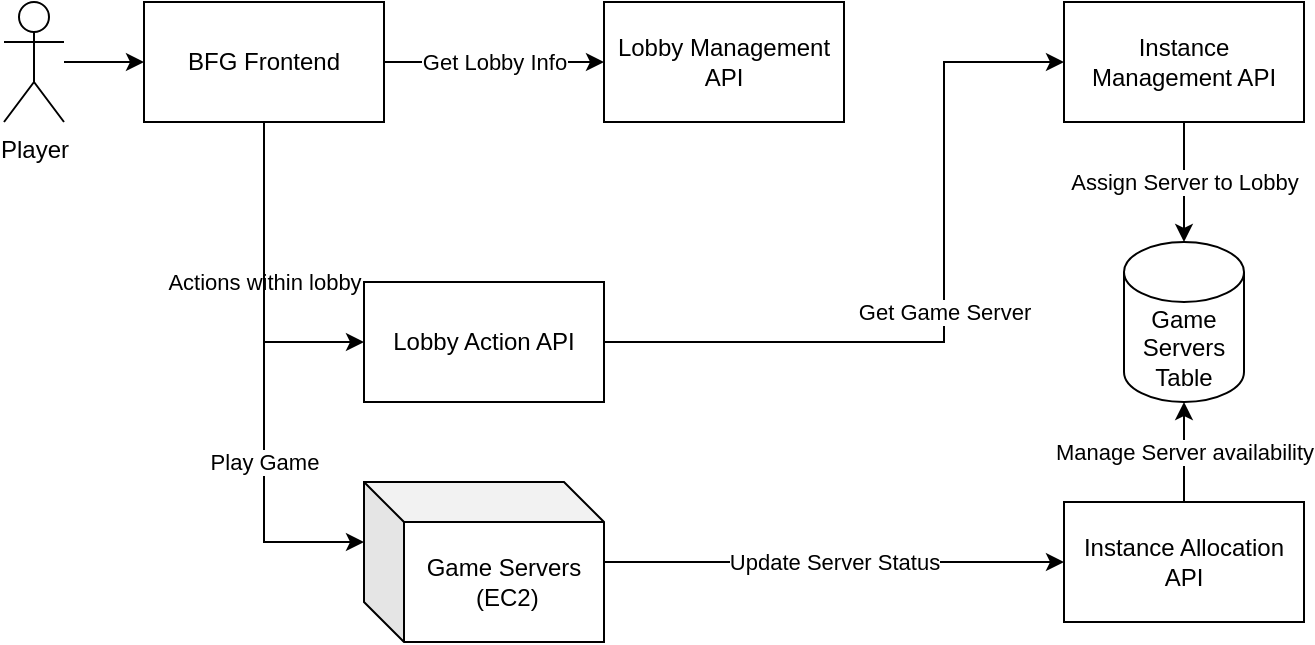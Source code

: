 <mxfile version="23.1.1" type="device">
  <diagram name="Page-1" id="kqTo7AYF7OkdLRpXlm0H">
    <mxGraphModel dx="794" dy="466" grid="1" gridSize="10" guides="1" tooltips="1" connect="1" arrows="1" fold="1" page="1" pageScale="1" pageWidth="850" pageHeight="1100" math="0" shadow="0">
      <root>
        <mxCell id="0" />
        <mxCell id="1" parent="0" />
        <mxCell id="nVO2MokBtu_pbqRF70A4-1" value="&lt;div&gt;Player&lt;/div&gt;" style="shape=umlActor;verticalLabelPosition=bottom;verticalAlign=top;html=1;outlineConnect=0;" vertex="1" parent="1">
          <mxGeometry x="60" y="140" width="30" height="60" as="geometry" />
        </mxCell>
        <mxCell id="nVO2MokBtu_pbqRF70A4-12" value="&lt;div&gt;Get Lobby Info&lt;/div&gt;" style="edgeStyle=orthogonalEdgeStyle;rounded=0;orthogonalLoop=1;jettySize=auto;html=1;entryX=0;entryY=0.5;entryDx=0;entryDy=0;" edge="1" parent="1" source="nVO2MokBtu_pbqRF70A4-4" target="nVO2MokBtu_pbqRF70A4-6">
          <mxGeometry relative="1" as="geometry">
            <Array as="points">
              <mxPoint x="320" y="170" />
              <mxPoint x="320" y="170" />
            </Array>
          </mxGeometry>
        </mxCell>
        <mxCell id="nVO2MokBtu_pbqRF70A4-18" value="&lt;div&gt;Actions within lobby&lt;/div&gt;" style="edgeStyle=orthogonalEdgeStyle;rounded=0;orthogonalLoop=1;jettySize=auto;html=1;entryX=0;entryY=0.5;entryDx=0;entryDy=0;" edge="1" parent="1" source="nVO2MokBtu_pbqRF70A4-4" target="nVO2MokBtu_pbqRF70A4-7">
          <mxGeometry relative="1" as="geometry" />
        </mxCell>
        <mxCell id="nVO2MokBtu_pbqRF70A4-4" value="&lt;div&gt;BFG Frontend&lt;/div&gt;" style="rounded=0;whiteSpace=wrap;html=1;" vertex="1" parent="1">
          <mxGeometry x="130" y="140" width="120" height="60" as="geometry" />
        </mxCell>
        <mxCell id="nVO2MokBtu_pbqRF70A4-5" value="" style="endArrow=classic;html=1;rounded=0;entryX=0;entryY=0.5;entryDx=0;entryDy=0;" edge="1" parent="1" target="nVO2MokBtu_pbqRF70A4-4">
          <mxGeometry width="50" height="50" relative="1" as="geometry">
            <mxPoint x="90" y="170" as="sourcePoint" />
            <mxPoint x="140" y="120" as="targetPoint" />
          </mxGeometry>
        </mxCell>
        <mxCell id="nVO2MokBtu_pbqRF70A4-6" value="Lobby Management API" style="rounded=0;whiteSpace=wrap;html=1;" vertex="1" parent="1">
          <mxGeometry x="360" y="140" width="120" height="60" as="geometry" />
        </mxCell>
        <mxCell id="nVO2MokBtu_pbqRF70A4-29" value="&lt;div&gt;Get Game Server&lt;/div&gt;" style="edgeStyle=orthogonalEdgeStyle;rounded=0;orthogonalLoop=1;jettySize=auto;html=1;entryX=0;entryY=0.5;entryDx=0;entryDy=0;" edge="1" parent="1" source="nVO2MokBtu_pbqRF70A4-7" target="nVO2MokBtu_pbqRF70A4-8">
          <mxGeometry relative="1" as="geometry">
            <Array as="points">
              <mxPoint x="530" y="310" />
              <mxPoint x="530" y="170" />
            </Array>
          </mxGeometry>
        </mxCell>
        <mxCell id="nVO2MokBtu_pbqRF70A4-7" value="&lt;div&gt;Lobby Action API&lt;/div&gt;" style="rounded=0;whiteSpace=wrap;html=1;" vertex="1" parent="1">
          <mxGeometry x="240" y="280" width="120" height="60" as="geometry" />
        </mxCell>
        <mxCell id="nVO2MokBtu_pbqRF70A4-8" value="Instance Management API" style="rounded=0;whiteSpace=wrap;html=1;" vertex="1" parent="1">
          <mxGeometry x="590" y="140" width="120" height="60" as="geometry" />
        </mxCell>
        <mxCell id="nVO2MokBtu_pbqRF70A4-9" value="Instance Allocation API" style="rounded=0;whiteSpace=wrap;html=1;" vertex="1" parent="1">
          <mxGeometry x="590" y="390" width="120" height="60" as="geometry" />
        </mxCell>
        <mxCell id="nVO2MokBtu_pbqRF70A4-27" value="&lt;div&gt;Update Server Status&lt;/div&gt;" style="edgeStyle=orthogonalEdgeStyle;rounded=0;orthogonalLoop=1;jettySize=auto;html=1;entryX=0;entryY=0.5;entryDx=0;entryDy=0;" edge="1" parent="1" source="nVO2MokBtu_pbqRF70A4-10" target="nVO2MokBtu_pbqRF70A4-9">
          <mxGeometry relative="1" as="geometry" />
        </mxCell>
        <mxCell id="nVO2MokBtu_pbqRF70A4-10" value="&lt;div&gt;Game Servers&lt;/div&gt;&lt;div&gt;&amp;nbsp;(EC2)&lt;/div&gt;" style="shape=cube;whiteSpace=wrap;html=1;boundedLbl=1;backgroundOutline=1;darkOpacity=0.05;darkOpacity2=0.1;" vertex="1" parent="1">
          <mxGeometry x="240" y="380" width="120" height="80" as="geometry" />
        </mxCell>
        <mxCell id="nVO2MokBtu_pbqRF70A4-22" value="Game Servers Table" style="shape=cylinder3;whiteSpace=wrap;html=1;boundedLbl=1;backgroundOutline=1;size=15;" vertex="1" parent="1">
          <mxGeometry x="620" y="260" width="60" height="80" as="geometry" />
        </mxCell>
        <mxCell id="nVO2MokBtu_pbqRF70A4-23" value="&lt;div&gt;Assign Server to Lobby&lt;/div&gt;" style="edgeStyle=orthogonalEdgeStyle;rounded=0;orthogonalLoop=1;jettySize=auto;html=1;entryX=0.5;entryY=0;entryDx=0;entryDy=0;entryPerimeter=0;" edge="1" parent="1" source="nVO2MokBtu_pbqRF70A4-8" target="nVO2MokBtu_pbqRF70A4-22">
          <mxGeometry relative="1" as="geometry" />
        </mxCell>
        <mxCell id="nVO2MokBtu_pbqRF70A4-24" value="Manage Server availability" style="edgeStyle=orthogonalEdgeStyle;rounded=0;orthogonalLoop=1;jettySize=auto;html=1;entryX=0.5;entryY=1;entryDx=0;entryDy=0;entryPerimeter=0;" edge="1" parent="1" source="nVO2MokBtu_pbqRF70A4-9" target="nVO2MokBtu_pbqRF70A4-22">
          <mxGeometry relative="1" as="geometry" />
        </mxCell>
        <mxCell id="nVO2MokBtu_pbqRF70A4-28" value="Play Game" style="edgeStyle=orthogonalEdgeStyle;rounded=0;orthogonalLoop=1;jettySize=auto;html=1;entryX=0;entryY=0;entryDx=0;entryDy=30;entryPerimeter=0;" edge="1" parent="1" source="nVO2MokBtu_pbqRF70A4-4" target="nVO2MokBtu_pbqRF70A4-10">
          <mxGeometry x="0.308" relative="1" as="geometry">
            <mxPoint as="offset" />
          </mxGeometry>
        </mxCell>
      </root>
    </mxGraphModel>
  </diagram>
</mxfile>
